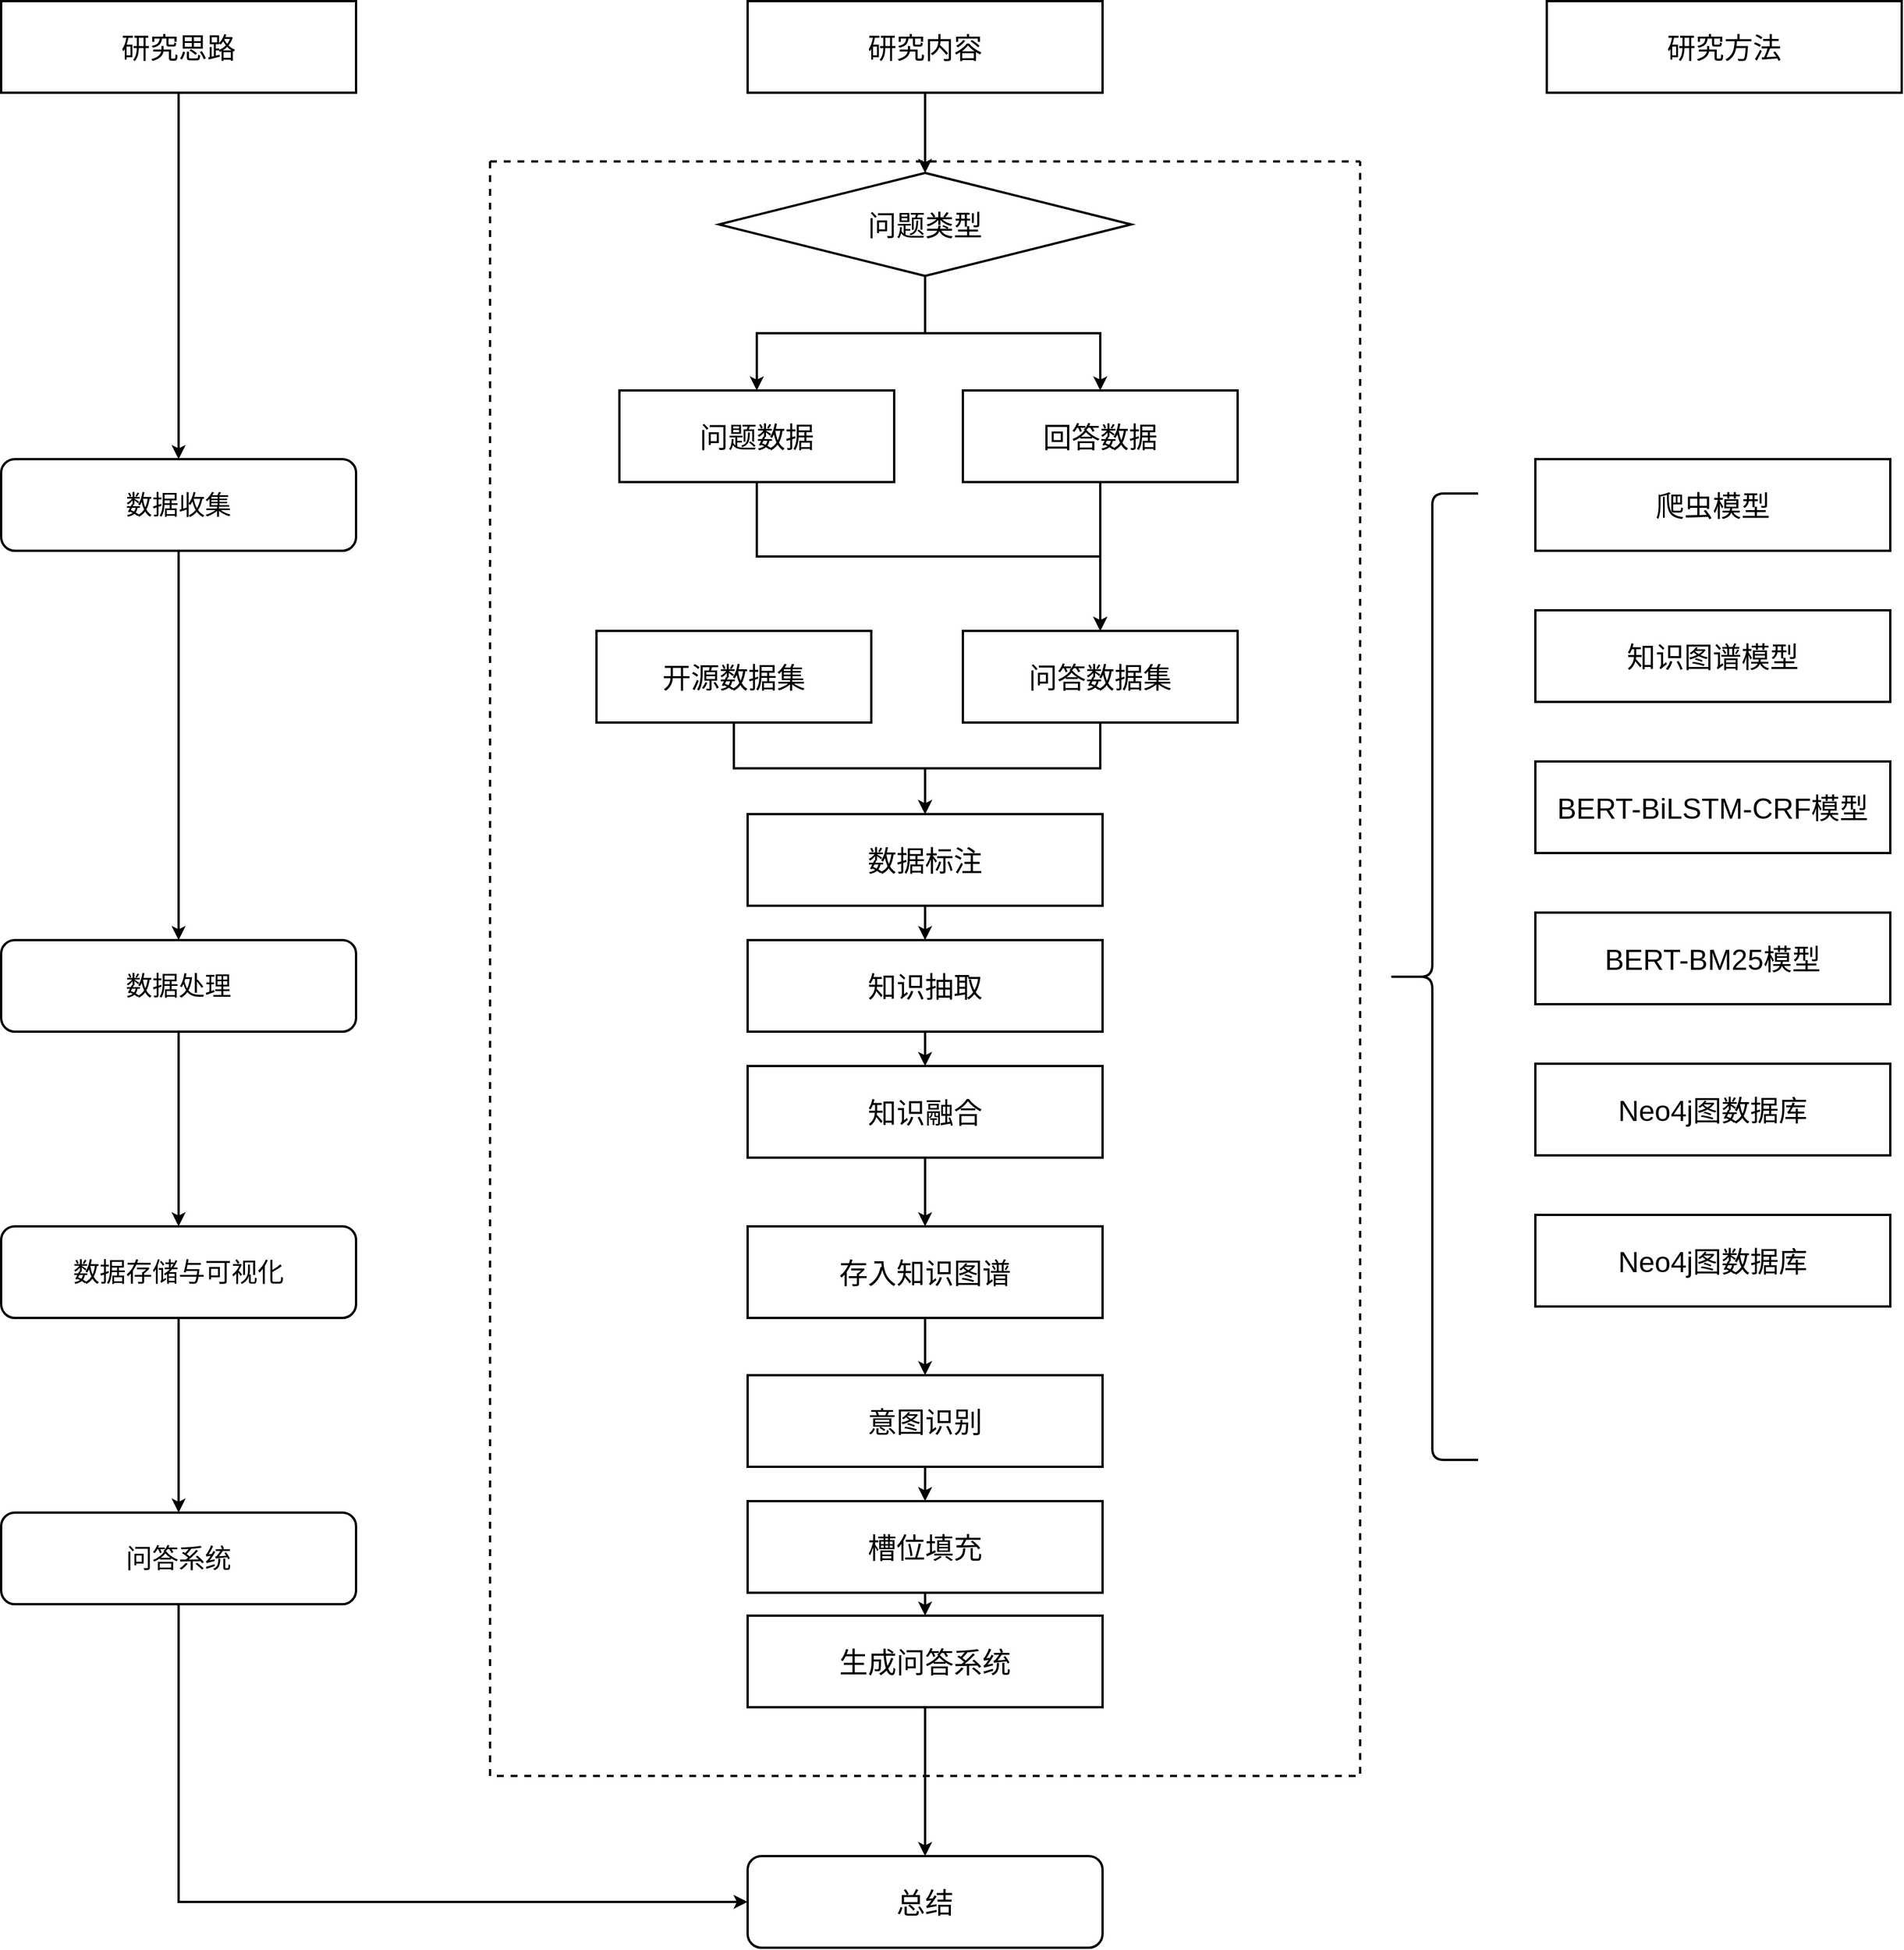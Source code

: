 <mxfile version="21.3.5" type="github">
  <diagram name="第 1 页" id="BkI8JdYgQdZCdrs7bFFf">
    <mxGraphModel dx="4097" dy="2120" grid="1" gridSize="10" guides="1" tooltips="1" connect="1" arrows="1" fold="1" page="1" pageScale="1" pageWidth="2339" pageHeight="3300" math="0" shadow="0">
      <root>
        <mxCell id="0" />
        <mxCell id="1" parent="0" />
        <mxCell id="ffHTg9A-WrRPwyuQ6HW6-67" style="edgeStyle=orthogonalEdgeStyle;rounded=0;orthogonalLoop=1;jettySize=auto;html=1;exitX=0.5;exitY=1;exitDx=0;exitDy=0;strokeWidth=2;" edge="1" parent="1" source="ffHTg9A-WrRPwyuQ6HW6-4" target="ffHTg9A-WrRPwyuQ6HW6-38">
          <mxGeometry relative="1" as="geometry" />
        </mxCell>
        <mxCell id="ffHTg9A-WrRPwyuQ6HW6-4" value="&lt;font style=&quot;font-size: 23px;&quot;&gt;数据收集&lt;/font&gt;" style="rounded=1;whiteSpace=wrap;html=1;strokeWidth=2;" vertex="1" parent="1">
          <mxGeometry x="150" y="480" width="310" height="80" as="geometry" />
        </mxCell>
        <mxCell id="ffHTg9A-WrRPwyuQ6HW6-45" style="edgeStyle=orthogonalEdgeStyle;rounded=0;orthogonalLoop=1;jettySize=auto;html=1;exitX=0.5;exitY=1;exitDx=0;exitDy=0;entryX=0.5;entryY=0;entryDx=0;entryDy=0;strokeWidth=2;" edge="1" parent="1" source="ffHTg9A-WrRPwyuQ6HW6-15" target="ffHTg9A-WrRPwyuQ6HW6-43">
          <mxGeometry relative="1" as="geometry" />
        </mxCell>
        <mxCell id="ffHTg9A-WrRPwyuQ6HW6-46" style="edgeStyle=orthogonalEdgeStyle;rounded=0;orthogonalLoop=1;jettySize=auto;html=1;exitX=0.5;exitY=1;exitDx=0;exitDy=0;entryX=0.5;entryY=0;entryDx=0;entryDy=0;strokeWidth=2;" edge="1" parent="1" source="ffHTg9A-WrRPwyuQ6HW6-15" target="ffHTg9A-WrRPwyuQ6HW6-44">
          <mxGeometry relative="1" as="geometry" />
        </mxCell>
        <mxCell id="ffHTg9A-WrRPwyuQ6HW6-15" value="&lt;font style=&quot;font-size: 25px;&quot;&gt;问题类型&lt;/font&gt;" style="rhombus;whiteSpace=wrap;html=1;strokeWidth=2;" vertex="1" parent="1">
          <mxGeometry x="777" y="230" width="360" height="90" as="geometry" />
        </mxCell>
        <mxCell id="ffHTg9A-WrRPwyuQ6HW6-31" value="&lt;font style=&quot;font-size: 25px;&quot;&gt;BERT-BiLSTM-CRF模型&lt;/font&gt;" style="rounded=0;whiteSpace=wrap;html=1;strokeWidth=2;" vertex="1" parent="1">
          <mxGeometry x="1490" y="744" width="310" height="80" as="geometry" />
        </mxCell>
        <mxCell id="ffHTg9A-WrRPwyuQ6HW6-32" value="&lt;font style=&quot;font-size: 25px;&quot;&gt;知识图谱模型&lt;/font&gt;" style="rounded=0;whiteSpace=wrap;html=1;strokeWidth=2;" vertex="1" parent="1">
          <mxGeometry x="1490" y="612" width="310" height="80" as="geometry" />
        </mxCell>
        <mxCell id="ffHTg9A-WrRPwyuQ6HW6-33" value="&lt;font style=&quot;font-size: 25px;&quot;&gt;BERT-BM25模型&lt;/font&gt;" style="rounded=0;whiteSpace=wrap;html=1;strokeWidth=2;" vertex="1" parent="1">
          <mxGeometry x="1490" y="876" width="310" height="80" as="geometry" />
        </mxCell>
        <mxCell id="ffHTg9A-WrRPwyuQ6HW6-34" value="&lt;font style=&quot;font-size: 25px;&quot;&gt;爬虫模型&lt;/font&gt;" style="rounded=0;whiteSpace=wrap;html=1;strokeWidth=2;" vertex="1" parent="1">
          <mxGeometry x="1490" y="480" width="310" height="80" as="geometry" />
        </mxCell>
        <mxCell id="ffHTg9A-WrRPwyuQ6HW6-35" value="&lt;font style=&quot;font-size: 25px;&quot;&gt;研究方法&lt;/font&gt;" style="rounded=0;whiteSpace=wrap;html=1;strokeWidth=2;" vertex="1" parent="1">
          <mxGeometry x="1500" y="80" width="310" height="80" as="geometry" />
        </mxCell>
        <mxCell id="ffHTg9A-WrRPwyuQ6HW6-42" style="edgeStyle=orthogonalEdgeStyle;rounded=0;orthogonalLoop=1;jettySize=auto;html=1;exitX=0.5;exitY=1;exitDx=0;exitDy=0;entryX=0.5;entryY=0;entryDx=0;entryDy=0;strokeWidth=2;" edge="1" parent="1" source="ffHTg9A-WrRPwyuQ6HW6-36" target="ffHTg9A-WrRPwyuQ6HW6-15">
          <mxGeometry relative="1" as="geometry" />
        </mxCell>
        <mxCell id="ffHTg9A-WrRPwyuQ6HW6-36" value="&lt;font style=&quot;font-size: 25px;&quot;&gt;研究内容&lt;/font&gt;" style="rounded=0;whiteSpace=wrap;html=1;strokeWidth=2;" vertex="1" parent="1">
          <mxGeometry x="802" y="80" width="310" height="80" as="geometry" />
        </mxCell>
        <mxCell id="ffHTg9A-WrRPwyuQ6HW6-66" style="edgeStyle=orthogonalEdgeStyle;rounded=0;orthogonalLoop=1;jettySize=auto;html=1;exitX=0.5;exitY=1;exitDx=0;exitDy=0;entryX=0.5;entryY=0;entryDx=0;entryDy=0;strokeWidth=2;" edge="1" parent="1" source="ffHTg9A-WrRPwyuQ6HW6-37" target="ffHTg9A-WrRPwyuQ6HW6-4">
          <mxGeometry relative="1" as="geometry" />
        </mxCell>
        <mxCell id="ffHTg9A-WrRPwyuQ6HW6-37" value="&lt;font style=&quot;font-size: 25px;&quot;&gt;研究思路&lt;/font&gt;" style="rounded=0;whiteSpace=wrap;html=1;strokeWidth=2;" vertex="1" parent="1">
          <mxGeometry x="150" y="80" width="310" height="80" as="geometry" />
        </mxCell>
        <mxCell id="ffHTg9A-WrRPwyuQ6HW6-68" style="edgeStyle=orthogonalEdgeStyle;rounded=0;orthogonalLoop=1;jettySize=auto;html=1;exitX=0.5;exitY=1;exitDx=0;exitDy=0;strokeWidth=2;" edge="1" parent="1" source="ffHTg9A-WrRPwyuQ6HW6-38" target="ffHTg9A-WrRPwyuQ6HW6-39">
          <mxGeometry relative="1" as="geometry" />
        </mxCell>
        <mxCell id="ffHTg9A-WrRPwyuQ6HW6-38" value="&lt;font style=&quot;font-size: 23px;&quot;&gt;数据处理&lt;/font&gt;" style="rounded=1;whiteSpace=wrap;html=1;strokeWidth=2;" vertex="1" parent="1">
          <mxGeometry x="150" y="900" width="310" height="80" as="geometry" />
        </mxCell>
        <mxCell id="ffHTg9A-WrRPwyuQ6HW6-69" style="edgeStyle=orthogonalEdgeStyle;rounded=0;orthogonalLoop=1;jettySize=auto;html=1;exitX=0.5;exitY=1;exitDx=0;exitDy=0;entryX=0.5;entryY=0;entryDx=0;entryDy=0;strokeWidth=2;" edge="1" parent="1" source="ffHTg9A-WrRPwyuQ6HW6-39" target="ffHTg9A-WrRPwyuQ6HW6-41">
          <mxGeometry relative="1" as="geometry" />
        </mxCell>
        <mxCell id="ffHTg9A-WrRPwyuQ6HW6-39" value="&lt;font style=&quot;font-size: 23px;&quot;&gt;数据存储与可视化&lt;/font&gt;" style="rounded=1;whiteSpace=wrap;html=1;strokeWidth=2;" vertex="1" parent="1">
          <mxGeometry x="150" y="1150" width="310" height="80" as="geometry" />
        </mxCell>
        <mxCell id="ffHTg9A-WrRPwyuQ6HW6-74" style="edgeStyle=orthogonalEdgeStyle;rounded=0;orthogonalLoop=1;jettySize=auto;html=1;exitX=0.5;exitY=1;exitDx=0;exitDy=0;entryX=0;entryY=0.5;entryDx=0;entryDy=0;strokeWidth=2;" edge="1" parent="1" source="ffHTg9A-WrRPwyuQ6HW6-41" target="ffHTg9A-WrRPwyuQ6HW6-60">
          <mxGeometry relative="1" as="geometry" />
        </mxCell>
        <mxCell id="ffHTg9A-WrRPwyuQ6HW6-41" value="&lt;font style=&quot;font-size: 23px;&quot;&gt;问答系统&lt;/font&gt;" style="rounded=1;whiteSpace=wrap;html=1;strokeWidth=2;" vertex="1" parent="1">
          <mxGeometry x="150" y="1400" width="310" height="80" as="geometry" />
        </mxCell>
        <mxCell id="ffHTg9A-WrRPwyuQ6HW6-49" style="edgeStyle=orthogonalEdgeStyle;rounded=0;orthogonalLoop=1;jettySize=auto;html=1;exitX=0.5;exitY=1;exitDx=0;exitDy=0;entryX=0.5;entryY=0;entryDx=0;entryDy=0;strokeWidth=2;" edge="1" parent="1" source="ffHTg9A-WrRPwyuQ6HW6-43" target="ffHTg9A-WrRPwyuQ6HW6-48">
          <mxGeometry relative="1" as="geometry" />
        </mxCell>
        <mxCell id="ffHTg9A-WrRPwyuQ6HW6-43" value="&lt;font style=&quot;font-size: 25px;&quot;&gt;问题数据&lt;/font&gt;" style="rounded=0;whiteSpace=wrap;html=1;strokeWidth=2;" vertex="1" parent="1">
          <mxGeometry x="690" y="420" width="240" height="80" as="geometry" />
        </mxCell>
        <mxCell id="ffHTg9A-WrRPwyuQ6HW6-51" style="edgeStyle=orthogonalEdgeStyle;rounded=0;orthogonalLoop=1;jettySize=auto;html=1;exitX=0.5;exitY=1;exitDx=0;exitDy=0;entryX=0.5;entryY=0;entryDx=0;entryDy=0;strokeWidth=2;" edge="1" parent="1" source="ffHTg9A-WrRPwyuQ6HW6-44" target="ffHTg9A-WrRPwyuQ6HW6-48">
          <mxGeometry relative="1" as="geometry" />
        </mxCell>
        <mxCell id="ffHTg9A-WrRPwyuQ6HW6-44" value="&lt;span style=&quot;font-size: 25px;&quot;&gt;回答数据&lt;/span&gt;" style="rounded=0;whiteSpace=wrap;html=1;strokeWidth=2;" vertex="1" parent="1">
          <mxGeometry x="990" y="420" width="240" height="80" as="geometry" />
        </mxCell>
        <mxCell id="ffHTg9A-WrRPwyuQ6HW6-76" style="edgeStyle=orthogonalEdgeStyle;rounded=0;orthogonalLoop=1;jettySize=auto;html=1;exitX=0.5;exitY=1;exitDx=0;exitDy=0;entryX=0.5;entryY=0;entryDx=0;entryDy=0;strokeWidth=2;" edge="1" parent="1" source="ffHTg9A-WrRPwyuQ6HW6-48" target="ffHTg9A-WrRPwyuQ6HW6-55">
          <mxGeometry relative="1" as="geometry" />
        </mxCell>
        <mxCell id="ffHTg9A-WrRPwyuQ6HW6-48" value="&lt;font style=&quot;font-size: 25px;&quot;&gt;问答数据集&lt;/font&gt;" style="rounded=0;whiteSpace=wrap;html=1;strokeWidth=2;" vertex="1" parent="1">
          <mxGeometry x="990" y="630" width="240" height="80" as="geometry" />
        </mxCell>
        <mxCell id="ffHTg9A-WrRPwyuQ6HW6-75" style="edgeStyle=orthogonalEdgeStyle;rounded=0;orthogonalLoop=1;jettySize=auto;html=1;exitX=0.5;exitY=1;exitDx=0;exitDy=0;entryX=0.5;entryY=0;entryDx=0;entryDy=0;strokeWidth=2;" edge="1" parent="1" source="ffHTg9A-WrRPwyuQ6HW6-53" target="ffHTg9A-WrRPwyuQ6HW6-55">
          <mxGeometry relative="1" as="geometry" />
        </mxCell>
        <mxCell id="ffHTg9A-WrRPwyuQ6HW6-53" value="&lt;font style=&quot;font-size: 25px;&quot;&gt;开源数据集&lt;/font&gt;" style="rounded=0;whiteSpace=wrap;html=1;strokeWidth=2;" vertex="1" parent="1">
          <mxGeometry x="670" y="630" width="240" height="80" as="geometry" />
        </mxCell>
        <mxCell id="ffHTg9A-WrRPwyuQ6HW6-77" style="edgeStyle=orthogonalEdgeStyle;rounded=0;orthogonalLoop=1;jettySize=auto;html=1;exitX=0.5;exitY=1;exitDx=0;exitDy=0;entryX=0.5;entryY=0;entryDx=0;entryDy=0;strokeWidth=2;" edge="1" parent="1" source="ffHTg9A-WrRPwyuQ6HW6-55" target="ffHTg9A-WrRPwyuQ6HW6-56">
          <mxGeometry relative="1" as="geometry" />
        </mxCell>
        <mxCell id="ffHTg9A-WrRPwyuQ6HW6-55" value="&lt;font style=&quot;font-size: 25px;&quot;&gt;数据标注&lt;/font&gt;" style="rounded=0;whiteSpace=wrap;html=1;strokeWidth=2;" vertex="1" parent="1">
          <mxGeometry x="802" y="790" width="310" height="80" as="geometry" />
        </mxCell>
        <mxCell id="ffHTg9A-WrRPwyuQ6HW6-78" style="edgeStyle=orthogonalEdgeStyle;rounded=0;orthogonalLoop=1;jettySize=auto;html=1;exitX=0.5;exitY=1;exitDx=0;exitDy=0;entryX=0.5;entryY=0;entryDx=0;entryDy=0;strokeWidth=2;" edge="1" parent="1" source="ffHTg9A-WrRPwyuQ6HW6-56" target="ffHTg9A-WrRPwyuQ6HW6-57">
          <mxGeometry relative="1" as="geometry" />
        </mxCell>
        <mxCell id="ffHTg9A-WrRPwyuQ6HW6-56" value="&lt;span style=&quot;font-size: 25px;&quot;&gt;知识抽取&lt;/span&gt;" style="rounded=0;whiteSpace=wrap;html=1;strokeWidth=2;" vertex="1" parent="1">
          <mxGeometry x="802" y="900" width="310" height="80" as="geometry" />
        </mxCell>
        <mxCell id="ffHTg9A-WrRPwyuQ6HW6-79" style="edgeStyle=orthogonalEdgeStyle;rounded=0;orthogonalLoop=1;jettySize=auto;html=1;exitX=0.5;exitY=1;exitDx=0;exitDy=0;entryX=0.5;entryY=0;entryDx=0;entryDy=0;strokeWidth=2;" edge="1" parent="1" source="ffHTg9A-WrRPwyuQ6HW6-57" target="ffHTg9A-WrRPwyuQ6HW6-59">
          <mxGeometry relative="1" as="geometry" />
        </mxCell>
        <mxCell id="ffHTg9A-WrRPwyuQ6HW6-57" value="&lt;span style=&quot;font-size: 25px;&quot;&gt;知识融合&lt;/span&gt;" style="rounded=0;whiteSpace=wrap;html=1;strokeWidth=2;" vertex="1" parent="1">
          <mxGeometry x="802" y="1010" width="310" height="80" as="geometry" />
        </mxCell>
        <mxCell id="ffHTg9A-WrRPwyuQ6HW6-83" style="edgeStyle=orthogonalEdgeStyle;rounded=0;orthogonalLoop=1;jettySize=auto;html=1;exitX=0.5;exitY=1;exitDx=0;exitDy=0;entryX=0.5;entryY=0;entryDx=0;entryDy=0;strokeWidth=2;" edge="1" parent="1" source="ffHTg9A-WrRPwyuQ6HW6-59" target="ffHTg9A-WrRPwyuQ6HW6-80">
          <mxGeometry relative="1" as="geometry" />
        </mxCell>
        <mxCell id="ffHTg9A-WrRPwyuQ6HW6-59" value="&lt;span style=&quot;font-size: 25px;&quot;&gt;存入知识图谱&lt;/span&gt;" style="rounded=0;whiteSpace=wrap;html=1;strokeWidth=2;" vertex="1" parent="1">
          <mxGeometry x="802" y="1150" width="310" height="80" as="geometry" />
        </mxCell>
        <mxCell id="ffHTg9A-WrRPwyuQ6HW6-60" value="&lt;span style=&quot;font-size: 25px;&quot;&gt;总结&lt;/span&gt;" style="rounded=1;whiteSpace=wrap;html=1;strokeWidth=2;" vertex="1" parent="1">
          <mxGeometry x="802" y="1700" width="310" height="80" as="geometry" />
        </mxCell>
        <mxCell id="ffHTg9A-WrRPwyuQ6HW6-62" value="&lt;font style=&quot;font-size: 25px;&quot;&gt;Neo4j图数据库&lt;/font&gt;" style="rounded=0;whiteSpace=wrap;html=1;strokeWidth=2;" vertex="1" parent="1">
          <mxGeometry x="1490" y="1008" width="310" height="80" as="geometry" />
        </mxCell>
        <mxCell id="ffHTg9A-WrRPwyuQ6HW6-63" value="&lt;font style=&quot;font-size: 25px;&quot;&gt;Neo4j图数据库&lt;/font&gt;" style="rounded=0;whiteSpace=wrap;html=1;strokeWidth=2;" vertex="1" parent="1">
          <mxGeometry x="1490" y="1140" width="310" height="80" as="geometry" />
        </mxCell>
        <mxCell id="ffHTg9A-WrRPwyuQ6HW6-65" value="" style="swimlane;startSize=0;dashed=1;strokeWidth=2;" vertex="1" parent="1">
          <mxGeometry x="577" y="220" width="760" height="1410" as="geometry" />
        </mxCell>
        <mxCell id="ffHTg9A-WrRPwyuQ6HW6-84" style="edgeStyle=orthogonalEdgeStyle;rounded=0;orthogonalLoop=1;jettySize=auto;html=1;exitX=0.5;exitY=1;exitDx=0;exitDy=0;entryX=0.5;entryY=0;entryDx=0;entryDy=0;strokeWidth=2;" edge="1" parent="ffHTg9A-WrRPwyuQ6HW6-65" source="ffHTg9A-WrRPwyuQ6HW6-80" target="ffHTg9A-WrRPwyuQ6HW6-81">
          <mxGeometry relative="1" as="geometry" />
        </mxCell>
        <mxCell id="ffHTg9A-WrRPwyuQ6HW6-80" value="&lt;span style=&quot;font-size: 25px;&quot;&gt;意图识别&lt;/span&gt;" style="rounded=0;whiteSpace=wrap;html=1;strokeWidth=2;" vertex="1" parent="ffHTg9A-WrRPwyuQ6HW6-65">
          <mxGeometry x="225" y="1060" width="310" height="80" as="geometry" />
        </mxCell>
        <mxCell id="ffHTg9A-WrRPwyuQ6HW6-85" style="edgeStyle=orthogonalEdgeStyle;rounded=0;orthogonalLoop=1;jettySize=auto;html=1;exitX=0.5;exitY=1;exitDx=0;exitDy=0;entryX=0.5;entryY=0;entryDx=0;entryDy=0;strokeWidth=2;" edge="1" parent="ffHTg9A-WrRPwyuQ6HW6-65" source="ffHTg9A-WrRPwyuQ6HW6-81" target="ffHTg9A-WrRPwyuQ6HW6-82">
          <mxGeometry relative="1" as="geometry" />
        </mxCell>
        <mxCell id="ffHTg9A-WrRPwyuQ6HW6-81" value="&lt;span style=&quot;font-size: 25px;&quot;&gt;槽位填充&lt;/span&gt;" style="rounded=0;whiteSpace=wrap;html=1;strokeWidth=2;" vertex="1" parent="ffHTg9A-WrRPwyuQ6HW6-65">
          <mxGeometry x="225" y="1170" width="310" height="80" as="geometry" />
        </mxCell>
        <mxCell id="ffHTg9A-WrRPwyuQ6HW6-82" value="&lt;span style=&quot;font-size: 25px;&quot;&gt;生成问答系统&lt;/span&gt;" style="rounded=0;whiteSpace=wrap;html=1;strokeWidth=2;" vertex="1" parent="ffHTg9A-WrRPwyuQ6HW6-65">
          <mxGeometry x="225" y="1270" width="310" height="80" as="geometry" />
        </mxCell>
        <mxCell id="ffHTg9A-WrRPwyuQ6HW6-72" value="" style="shape=curlyBracket;whiteSpace=wrap;html=1;rounded=1;labelPosition=left;verticalLabelPosition=middle;align=right;verticalAlign=middle;strokeWidth=2;" vertex="1" parent="1">
          <mxGeometry x="1360" y="510" width="80" height="844" as="geometry" />
        </mxCell>
        <mxCell id="ffHTg9A-WrRPwyuQ6HW6-86" style="edgeStyle=orthogonalEdgeStyle;rounded=0;orthogonalLoop=1;jettySize=auto;html=1;exitX=0.5;exitY=1;exitDx=0;exitDy=0;strokeWidth=2;" edge="1" parent="1" source="ffHTg9A-WrRPwyuQ6HW6-82" target="ffHTg9A-WrRPwyuQ6HW6-60">
          <mxGeometry relative="1" as="geometry" />
        </mxCell>
      </root>
    </mxGraphModel>
  </diagram>
</mxfile>
